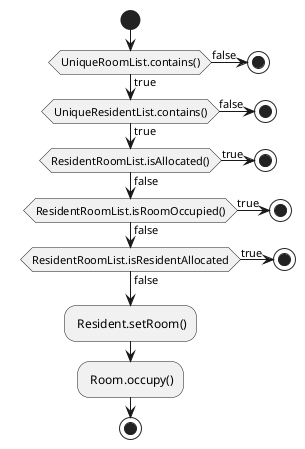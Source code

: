 @startuml
'https://plantuml.com/activity-diagram-beta

start
if (UniqueRoomList.contains()) then (true)
    if (UniqueResidentList.contains()) then (true)
        if (ResidentRoomList.isAllocated()) then (false)
            if (ResidentRoomList.isRoomOccupied()) then (false)
                if (ResidentRoomList.isResidentAllocated) then (false)
                else (true)
                    stop
                endif
                : Resident.setRoom();
                : Room.occupy();
                stop
            else (true)
                stop
        endif
        else (true)
            stop
    endif
    else (false)
        stop
   endif

else (false)
    stop

/'
if (Page.onSecurityCheck) then (true)
  :Page.onInit();
  if (isForward?) then (no)
    :Process controls;
    if (continue processing?) then (no)
      stop
    endif

    if (isPost?) then (yes)
      :Page.onPost();
    else (no)
      :Page.onGet();
    endif
    :Page.onRender();
  endif
else (false)
endif

if (do redirect?) then (yes)
  :redirect process;
else
  if (do forward?) then (yes)
    :Forward request;
  else (no)
    :Render page template;
  endif
endif

stop
'/
@enduml
